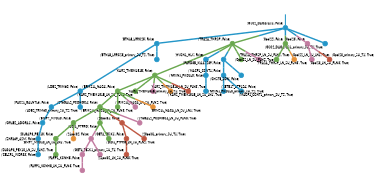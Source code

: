 strict digraph  {
graph[splines=false]; nodesep=0.7; rankdir=TB; ranksep=0.6; forcelabels=true; dpi=600; size=2.5;
0 [color="#2496c8ff", fillcolor="#2496c8ff", fixedsize=true, fontname=Lato, fontsize="12pt", height="0.25", label="", penwidth=3, shape=circle, style=filled, xlabel="('GSC2_DAOA-AS1', False)"];
4 [color="#2496c8ff", fillcolor="#2496c8ff", fixedsize=true, fontname=Lato, fontsize="12pt", height="0.25", label="", penwidth=3, shape=circle, style=filled, xlabel="('BTNL8_LRRC25', False)"];
14 [color="#6aa84fff", fillcolor="#6aa84fff", fixedsize=true, fontname=Lato, fontsize="12pt", height="0.25", label="", penwidth=3, shape=circle, style=filled, xlabel="('TRA2A_THRSP', False)"];
22 [color="#6aa84fff", fillcolor="#6aa84fff", fixedsize=true, fontname=Lato, fontsize="12pt", height="0.25", label="", penwidth=3, shape=circle, style=filled, xlabel="('0pol22', False)"];
23 [color="#c27ba0ff", fillcolor="#c27ba0ff", fixedsize=true, fontname=Lato, fontsize="12pt", height="0.25", label="", penwidth=3, shape=circle, style=filled, xlabel="('0pol23', False)"];
47 [color="#2496c8ff", fillcolor="#2496c8ff", fixedsize=true, fontname=Lato, fontsize="12pt", height="0.25", label="", penwidth=3, shape=circle, style=filled, xlabel="('GSC2_DAOA-AS1_primary_SU_T2', True)"];
1 [color="#2496c8ff", fillcolor="#2496c8ff", fixedsize=true, fontname=Lato, fontsize="12pt", height="0.25", label="", penwidth=3, shape=circle, style=filled, xlabel="('LDB2_TRIM60', False)"];
17 [color="#2496c8ff", fillcolor="#2496c8ff", fixedsize=true, fontname=Lato, fontsize="12pt", height="0.25", label="", penwidth=3, shape=circle, style=filled, xlabel="('PACS1_GALNTL6', False)"];
48 [color="#2496c8ff", fillcolor="#2496c8ff", fixedsize=true, fontname=Lato, fontsize="12pt", height="0.25", label="", penwidth=3, shape=circle, style=filled, xlabel="('LDB2_TRIM60_primary_SU_T2', True)"];
2 [color="#6aa84fff", fillcolor="#6aa84fff", fixedsize=true, fontname=Lato, fontsize="12pt", height="0.25", label="", penwidth=3, shape=circle, style=filled, xlabel="('KARS_TMEM151B', False)"];
6 [color="#6aa84fff", fillcolor="#6aa84fff", fixedsize=true, fontname=Lato, fontsize="12pt", height="0.25", label="", penwidth=3, shape=circle, style=filled, xlabel="('BRMS1L_NACA', False)"];
27 [color="#6aa84fff", fillcolor="#6aa84fff", fixedsize=true, fontname=Lato, fontsize="12pt", height="0.25", label="", penwidth=3, shape=circle, style=filled, xlabel="('KARS_TMEM151B_LN_SU_FLN2', True)"];
33 [color="#c27ba0ff", fillcolor="#c27ba0ff", fixedsize=true, fontname=Lato, fontsize="12pt", height="0.25", label="", penwidth=3, shape=circle, style=filled, xlabel="('KARS_TMEM151B_LN_SU_FLN3', True)"];
40 [color="#e69138ff", fillcolor="#e69138ff", fixedsize=true, fontname=Lato, fontsize="12pt", height="0.25", label="", penwidth=3, shape=circle, style=filled, xlabel="('KARS_TMEM151B_LN_SU_LN1', True)"];
44 [color="#be5742ff", fillcolor="#be5742ff", fixedsize=true, fontname=Lato, fontsize="12pt", height="0.25", label="", penwidth=3, shape=circle, style=filled, xlabel="('KARS_TMEM151B_primary_SU_T1', True)"];
3 [color="#2496c8ff", fillcolor="#2496c8ff", fixedsize=true, fontname=Lato, fontsize="12pt", height="0.25", label="", penwidth=3, shape=circle, style=filled, xlabel="('MACF1_CCNT1', False)"];
12 [color="#2496c8ff", fillcolor="#2496c8ff", fixedsize=true, fontname=Lato, fontsize="12pt", height="0.25", label="", penwidth=3, shape=circle, style=filled, xlabel="('ZBTB17_ATP12A', False)"];
49 [color="#2496c8ff", fillcolor="#2496c8ff", fixedsize=true, fontname=Lato, fontsize="12pt", height="0.25", label="", penwidth=3, shape=circle, style=filled, xlabel="('MACF1_CCNT1_primary_SU_T2', True)"];
50 [color="#2496c8ff", fillcolor="#2496c8ff", fixedsize=true, fontname=Lato, fontsize="12pt", height="0.25", label="", penwidth=3, shape=circle, style=filled, xlabel="('BTNL8_LRRC25_primary_SU_T2', True)"];
5 [color="#2496c8ff", fillcolor="#2496c8ff", fixedsize=true, fontname=Lato, fontsize="12pt", height="0.25", label="", penwidth=3, shape=circle, style=filled, xlabel="('HVCN1_HLX', False)"];
10 [color="#2496c8ff", fillcolor="#2496c8ff", fixedsize=true, fontname=Lato, fontsize="12pt", height="0.25", label="", penwidth=3, shape=circle, style=filled, xlabel="('NRXN1_PKD1L3', False)"];
20 [color="#6aa84fff", fillcolor="#6aa84fff", fixedsize=true, fontname=Lato, fontsize="12pt", height="0.25", label="", penwidth=3, shape=circle, style=filled, xlabel="('ST6GAL2_PCDHGC4', False)"];
28 [color="#6aa84fff", fillcolor="#6aa84fff", fixedsize=true, fontname=Lato, fontsize="12pt", height="0.25", label="", penwidth=3, shape=circle, style=filled, xlabel="('BRMS1L_NACA_LN_SU_FLN2', True)"];
34 [color="#c27ba0ff", fillcolor="#c27ba0ff", fixedsize=true, fontname=Lato, fontsize="12pt", height="0.25", label="", penwidth=3, shape=circle, style=filled, xlabel="('BRMS1L_NACA_LN_SU_FLN3', True)"];
41 [color="#e69138ff", fillcolor="#e69138ff", fixedsize=true, fontname=Lato, fontsize="12pt", height="0.25", label="", penwidth=3, shape=circle, style=filled, xlabel="('BRMS1L_NACA_LN_SU_LN1', True)"];
8 [color="#2496c8ff", fillcolor="#2496c8ff", fixedsize=true, fontname=Lato, fontsize="12pt", height="0.25", label="", penwidth=3, shape=circle, style=filled, xlabel="('PARD3B_KIAA1239', False)"];
7 [color="#2496c8ff", fillcolor="#2496c8ff", fixedsize=true, fontname=Lato, fontsize="12pt", height="0.25", label="", penwidth=3, shape=circle, style=filled, xlabel="('CHST8_SON', False)"];
51 [color="#2496c8ff", fillcolor="#2496c8ff", fixedsize=true, fontname=Lato, fontsize="12pt", height="0.25", label="", penwidth=3, shape=circle, style=filled, xlabel="('NRXN1_PKD1L3_primary_SU_T2', True)"];
11 [color="#6aa84fff", fillcolor="#6aa84fff", fixedsize=true, fontname=Lato, fontsize="12pt", height="0.25", label="", penwidth=3, shape=circle, style=filled, xlabel="('DLGAP3_PEX10', False)"];
29 [color="#6aa84fff", fillcolor="#6aa84fff", fixedsize=true, fontname=Lato, fontsize="12pt", height="0.25", label="", penwidth=3, shape=circle, style=filled, xlabel="('DLGAP3_PEX10_LN_SU_FLN2', True)"];
13 [color="#be5742ff", fillcolor="#be5742ff", fixedsize=true, fontname=Lato, fontsize="12pt", height="0.25", label="", penwidth=3, shape=circle, style=filled, xlabel="('GET4_TESK1', False)"];
45 [color="#be5742ff", fillcolor="#be5742ff", fixedsize=true, fontname=Lato, fontsize="12pt", height="0.25", label="", penwidth=3, shape=circle, style=filled, xlabel="('GET4_TESK1_primary_SU_T1', True)"];
30 [color="#6aa84fff", fillcolor="#6aa84fff", fixedsize=true, fontname=Lato, fontsize="12pt", height="0.25", label="", penwidth=3, shape=circle, style=filled, xlabel="('TRA2A_THRSP_LN_SU_FLN2', True)"];
35 [color="#c27ba0ff", fillcolor="#c27ba0ff", fixedsize=true, fontname=Lato, fontsize="12pt", height="0.25", label="", penwidth=3, shape=circle, style=filled, xlabel="('TRA2A_THRSP_LN_SU_FLN3', True)"];
15 [color="#2496c8ff", fillcolor="#2496c8ff", fixedsize=true, fontname=Lato, fontsize="12pt", height="0.25", label="", penwidth=3, shape=circle, style=filled, xlabel="('ZNF469_A2M', False)"];
9 [color="#2496c8ff", fillcolor="#2496c8ff", fixedsize=true, fontname=Lato, fontsize="12pt", height="0.25", label="", penwidth=3, shape=circle, style=filled, xlabel="('CELSR1_WDR33', False)"];
16 [color="#6aa84fff", fillcolor="#6aa84fff", fixedsize=true, fontname=Lato, fontsize="12pt", height="0.25", label="", penwidth=3, shape=circle, style=filled, xlabel="('BMP7_MYO10', False)"];
42 [color="#e69138ff", fillcolor="#e69138ff", fixedsize=true, fontname=Lato, fontsize="12pt", height="0.25", label="", penwidth=3, shape=circle, style=filled, xlabel="('BMP7_MYO10_LN_SU_LN1', True)"];
18 [color="#2496c8ff", fillcolor="#2496c8ff", fixedsize=true, fontname=Lato, fontsize="12pt", height="0.25", label="", penwidth=3, shape=circle, style=filled, xlabel="('OR4E2_ADORA1', False)"];
19 [color="#c27ba0ff", fillcolor="#c27ba0ff", fixedsize=true, fontname=Lato, fontsize="12pt", height="0.25", label="", penwidth=3, shape=circle, style=filled, xlabel="('FARP1_KCNH8', False)"];
36 [color="#c27ba0ff", fillcolor="#c27ba0ff", fixedsize=true, fontname=Lato, fontsize="12pt", height="0.25", label="", penwidth=3, shape=circle, style=filled, xlabel="('FARP1_KCNH8_LN_SU_FLN3', True)"];
21 [color="#6aa84fff", fillcolor="#6aa84fff", fixedsize=true, fontname=Lato, fontsize="12pt", height="0.25", label="", penwidth=3, shape=circle, style=filled, xlabel="('DDI1_PTPRG', False)"];
24 [color="#be5742ff", fillcolor="#be5742ff", fixedsize=true, fontname=Lato, fontsize="12pt", height="0.25", label="", penwidth=3, shape=circle, style=filled, xlabel="('20pol31', False)"];
37 [color="#c27ba0ff", fillcolor="#c27ba0ff", fixedsize=true, fontname=Lato, fontsize="12pt", height="0.25", label="", penwidth=3, shape=circle, style=filled, xlabel="('ST6GAL2_PCDHGC4_LN_SU_FLN3', True)"];
25 [color="#c27ba0ff", fillcolor="#c27ba0ff", fixedsize=true, fontname=Lato, fontsize="12pt", height="0.25", label="", penwidth=3, shape=circle, style=filled, xlabel="('21pol32', False)"];
31 [color="#6aa84fff", fillcolor="#6aa84fff", fixedsize=true, fontname=Lato, fontsize="12pt", height="0.25", label="", penwidth=3, shape=circle, style=filled, xlabel="('DDI1_PTPRG_LN_SU_FLN2', True)"];
26 [color="#6aa84fff", fillcolor="#6aa84fff", fixedsize=true, fontname=Lato, fontsize="12pt", height="0.25", label="", penwidth=3, shape=circle, style=filled, xlabel="('0pol22_LN_SU_FLN2', True)"];
39 [color="#e69138ff", fillcolor="#e69138ff", fixedsize=true, fontname=Lato, fontsize="12pt", height="0.25", label="", penwidth=3, shape=circle, style=filled, xlabel="('0pol22_LN_SU_LN1', True)"];
32 [color="#c27ba0ff", fillcolor="#c27ba0ff", fixedsize=true, fontname=Lato, fontsize="12pt", height="0.25", label="", penwidth=3, shape=circle, style=filled, xlabel="('0pol23_LN_SU_FLN3', True)"];
43 [color="#be5742ff", fillcolor="#be5742ff", fixedsize=true, fontname=Lato, fontsize="12pt", height="0.25", label="", penwidth=3, shape=circle, style=filled, xlabel="('0pol23_primary_SU_T1', True)"];
46 [color="#be5742ff", fillcolor="#be5742ff", fixedsize=true, fontname=Lato, fontsize="12pt", height="0.25", label="", penwidth=3, shape=circle, style=filled, xlabel="('20pol31_primary_SU_T1', True)"];
38 [color="#c27ba0ff", fillcolor="#c27ba0ff", fixedsize=true, fontname=Lato, fontsize="12pt", height="0.25", label="", penwidth=3, shape=circle, style=filled, xlabel="('21pol32_LN_SU_FLN3', True)"];
normal [label="", penwidth=3, style=invis, xlabel="('GSC2_DAOA-AS1', False)"];
0 -> 4  [arrowsize=0, color="#2496c8ff;0.5:#2496c8ff", minlen="1.627659559249878", penwidth="5.5", style=solid];
0 -> 14  [arrowsize=0, color="#2496c8ff;0.5:#6aa84fff", minlen="1.0957447290420532", penwidth="5.5", style=solid];
0 -> 22  [arrowsize=0, color="#2496c8ff;0.5:#6aa84fff", minlen="1.0265957117080688", penwidth="5.5", style=solid];
0 -> 23  [arrowsize=0, color="#2496c8ff;0.5:#c27ba0ff", minlen="1.0265957117080688", penwidth="5.5", style=solid];
0 -> 47  [arrowsize=0, color="#2496c8ff;0.5:#2496c8ff", minlen="1.0265957117080688", penwidth="5.5", style=solid];
4 -> 1  [arrowsize=0, color="#2496c8ff;0.5:#2496c8ff", minlen="3.0", penwidth="5.5", style=solid];
4 -> 50  [arrowsize=0, color="#2496c8ff;0.5:#2496c8ff", minlen="1.0265957117080688", penwidth="5.5", style=solid];
14 -> 2  [arrowsize=0, color="#6aa84fff;0.5:#6aa84fff", minlen="2.0", penwidth="5.5", style=solid];
14 -> 5  [arrowsize=0, color="#6aa84fff;0.5:#2496c8ff", minlen="1.6170213222503662", penwidth="5.5", style=solid];
14 -> 8  [arrowsize=0, color="#6aa84fff;0.5:#2496c8ff", minlen="1.2659574747085571", penwidth="5.5", style=solid];
14 -> 30  [arrowsize=0, color="#6aa84fff;0.5:#6aa84fff", minlen="1.0265957117080688", penwidth="5.5", style=solid];
14 -> 35  [arrowsize=0, color="#6aa84fff;0.5:#c27ba0ff", minlen="1.0265957117080688", penwidth="5.5", style=solid];
22 -> 26  [arrowsize=0, color="#6aa84fff;0.5:#6aa84fff", minlen="1.0265957117080688", penwidth="5.5", style=solid];
22 -> 39  [arrowsize=0, color="#6aa84fff;0.5:#e69138ff", minlen="1.0265957117080688", penwidth="5.5", style=solid];
23 -> 32  [arrowsize=0, color="#c27ba0ff;0.5:#c27ba0ff", minlen="1.0265957117080688", penwidth="5.5", style=solid];
23 -> 43  [arrowsize=0, color="#c27ba0ff;0.5:#be5742ff", minlen="1.0265957117080688", penwidth="5.5", style=solid];
1 -> 17  [arrowsize=0, color="#2496c8ff;0.5:#2496c8ff", minlen="1.0744681358337402", penwidth="5.5", style=solid];
1 -> 48  [arrowsize=0, color="#2496c8ff;0.5:#2496c8ff", minlen="1.0265957117080688", penwidth="5.5", style=solid];
17 -> 18  [arrowsize=0, color="#2496c8ff;0.5:#2496c8ff", minlen="1.0744681358337402", penwidth="5.5", style=solid];
2 -> 6  [arrowsize=0, color="#6aa84fff;0.5:#6aa84fff", minlen="1.6170213222503662", penwidth="5.5", style=solid];
2 -> 27  [arrowsize=0, color="#6aa84fff;0.5:#6aa84fff", minlen="1.0265957117080688", penwidth="5.5", style=solid];
2 -> 33  [arrowsize=0, color="#6aa84fff;0.5:#c27ba0ff", minlen="1.0265957117080688", penwidth="5.5", style=solid];
2 -> 40  [arrowsize=0, color="#6aa84fff;0.5:#e69138ff", minlen="1.0265957117080688", penwidth="5.5", style=solid];
2 -> 44  [arrowsize=0, color="#6aa84fff;0.5:#be5742ff", minlen="1.0265957117080688", penwidth="5.5", style=solid];
6 -> 20  [arrowsize=0, color="#6aa84fff;0.5:#6aa84fff", minlen="1.063829779624939", penwidth="5.5", style=solid];
6 -> 28  [arrowsize=0, color="#6aa84fff;0.5:#6aa84fff", minlen="1.0265957117080688", penwidth="5.5", style=solid];
6 -> 34  [arrowsize=0, color="#6aa84fff;0.5:#c27ba0ff", minlen="1.0265957117080688", penwidth="5.5", style=solid];
6 -> 41  [arrowsize=0, color="#6aa84fff;0.5:#e69138ff", minlen="1.0265957117080688", penwidth="5.5", style=solid];
3 -> 12  [arrowsize=0, color="#2496c8ff;0.5:#2496c8ff", minlen="1.0957447290420532", penwidth="5.5", style=solid];
3 -> 49  [arrowsize=0, color="#2496c8ff;0.5:#2496c8ff", minlen="1.0265957117080688", penwidth="5.5", style=solid];
5 -> 10  [arrowsize=0, color="#2496c8ff;0.5:#2496c8ff", minlen="1.1808511018753052", penwidth="5.5", style=solid];
10 -> 51  [arrowsize=0, color="#2496c8ff;0.5:#2496c8ff", minlen="1.0265957117080688", penwidth="5.5", style=solid];
20 -> 16  [arrowsize=0, color="#6aa84fff;0.5:#6aa84fff", minlen="1.085106372833252", penwidth="5.5", style=solid];
20 -> 21  [arrowsize=0, color="#6aa84fff;0.5:#6aa84fff", minlen="1.0531915426254272", penwidth="5.5", style=solid];
20 -> 24  [arrowsize=0, color="#6aa84fff;0.5:#be5742ff", minlen="1.0265957117080688", penwidth="5.5", style=solid];
20 -> 37  [arrowsize=0, color="#6aa84fff;0.5:#c27ba0ff", minlen="1.0265957117080688", penwidth="5.5", style=solid];
8 -> 3  [arrowsize=0, color="#2496c8ff;0.5:#2496c8ff", minlen="1.7765958309173584", penwidth="5.5", style=solid];
8 -> 7  [arrowsize=0, color="#2496c8ff;0.5:#2496c8ff", minlen="1.3404254913330078", penwidth="5.5", style=solid];
11 -> 29  [arrowsize=0, color="#6aa84fff;0.5:#6aa84fff", minlen="1.0265957117080688", penwidth="5.5", style=solid];
13 -> 45  [arrowsize=0, color="#be5742ff;0.5:#be5742ff", minlen="1.0265957117080688", penwidth="5.5", style=solid];
15 -> 9  [arrowsize=0, color="#2496c8ff;0.5:#2496c8ff", minlen="1.2234042882919312", penwidth="5.5", style=solid];
16 -> 11  [arrowsize=0, color="#6aa84fff;0.5:#6aa84fff", minlen="1.1170213222503662", penwidth="5.5", style=solid];
16 -> 42  [arrowsize=0, color="#6aa84fff;0.5:#e69138ff", minlen="1.0265957117080688", penwidth="5.5", style=solid];
18 -> 15  [arrowsize=0, color="#2496c8ff;0.5:#2496c8ff", minlen="1.085106372833252", penwidth="5.5", style=solid];
19 -> 36  [arrowsize=0, color="#c27ba0ff;0.5:#c27ba0ff", minlen="1.0265957117080688", penwidth="5.5", style=solid];
21 -> 25  [arrowsize=0, color="#6aa84fff;0.5:#c27ba0ff", minlen="1.0265957117080688", penwidth="5.5", style=solid];
21 -> 31  [arrowsize=0, color="#6aa84fff;0.5:#6aa84fff", minlen="1.0265957117080688", penwidth="5.5", style=solid];
24 -> 13  [arrowsize=0, color="#be5742ff;0.5:#be5742ff", minlen="1.0957447290420532", penwidth="5.5", style=solid];
24 -> 46  [arrowsize=0, color="#be5742ff;0.5:#be5742ff", minlen="1.0265957117080688", penwidth="5.5", style=solid];
25 -> 19  [arrowsize=0, color="#c27ba0ff;0.5:#c27ba0ff", minlen="1.0744681358337402", penwidth="5.5", style=solid];
25 -> 38  [arrowsize=0, color="#c27ba0ff;0.5:#c27ba0ff", minlen="1.0265957117080688", penwidth="5.5", style=solid];
normal -> 0  [arrowsize=0, color="#2496c8ff", label="", penwidth=4, style=solid];
}
